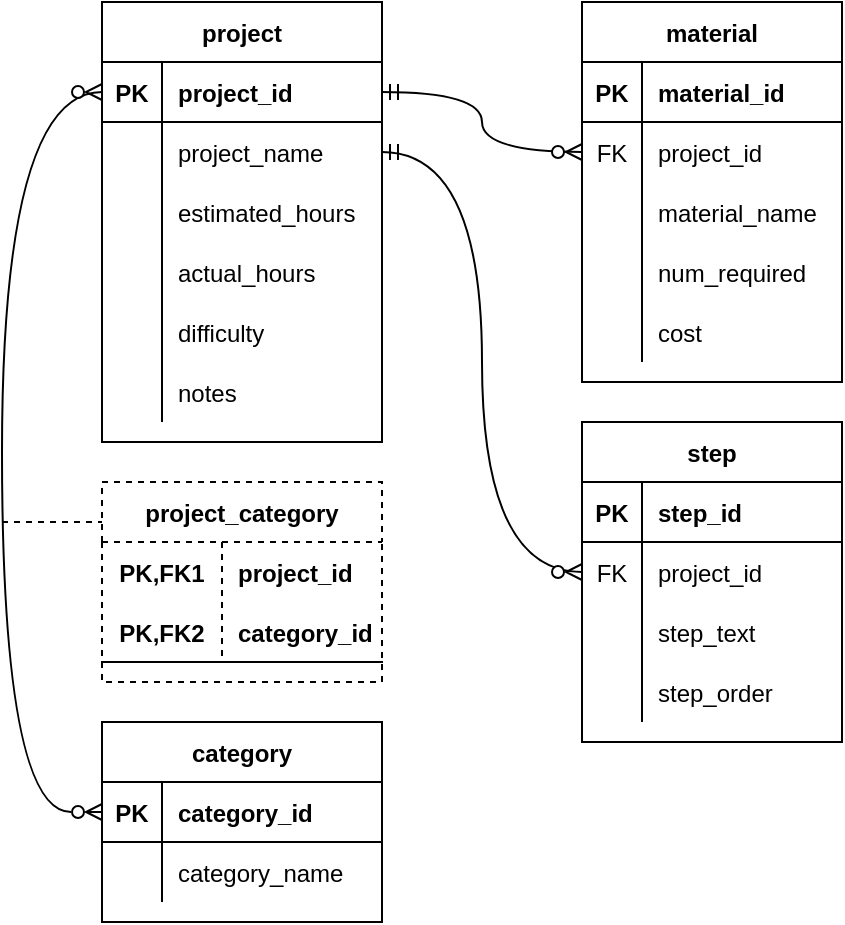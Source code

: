 <mxfile version="20.3.0" type="device"><diagram id="YUNCkG5ifwtEp-NpCFSK" name="Page-1"><mxGraphModel dx="1058" dy="799" grid="1" gridSize="10" guides="1" tooltips="1" connect="1" arrows="1" fold="1" page="1" pageScale="1" pageWidth="850" pageHeight="1100" math="0" shadow="0"><root><mxCell id="0"/><mxCell id="1" parent="0"/><mxCell id="RB7q2g7rn7H3uJNaYirp-1" value="project" style="shape=table;startSize=30;container=1;collapsible=1;childLayout=tableLayout;fixedRows=1;rowLines=0;fontStyle=1;align=center;resizeLast=1;" vertex="1" parent="1"><mxGeometry x="240" y="120" width="140" height="220" as="geometry"/></mxCell><mxCell id="RB7q2g7rn7H3uJNaYirp-2" value="" style="shape=tableRow;horizontal=0;startSize=0;swimlaneHead=0;swimlaneBody=0;fillColor=none;collapsible=0;dropTarget=0;points=[[0,0.5],[1,0.5]];portConstraint=eastwest;top=0;left=0;right=0;bottom=1;" vertex="1" parent="RB7q2g7rn7H3uJNaYirp-1"><mxGeometry y="30" width="140" height="30" as="geometry"/></mxCell><mxCell id="RB7q2g7rn7H3uJNaYirp-3" value="PK" style="shape=partialRectangle;connectable=0;fillColor=none;top=0;left=0;bottom=0;right=0;fontStyle=1;overflow=hidden;" vertex="1" parent="RB7q2g7rn7H3uJNaYirp-2"><mxGeometry width="30" height="30" as="geometry"><mxRectangle width="30" height="30" as="alternateBounds"/></mxGeometry></mxCell><mxCell id="RB7q2g7rn7H3uJNaYirp-4" value="project_id" style="shape=partialRectangle;connectable=0;fillColor=none;top=0;left=0;bottom=0;right=0;align=left;spacingLeft=6;fontStyle=1;overflow=hidden;" vertex="1" parent="RB7q2g7rn7H3uJNaYirp-2"><mxGeometry x="30" width="110" height="30" as="geometry"><mxRectangle width="110" height="30" as="alternateBounds"/></mxGeometry></mxCell><mxCell id="RB7q2g7rn7H3uJNaYirp-5" value="" style="shape=tableRow;horizontal=0;startSize=0;swimlaneHead=0;swimlaneBody=0;fillColor=none;collapsible=0;dropTarget=0;points=[[0,0.5],[1,0.5]];portConstraint=eastwest;top=0;left=0;right=0;bottom=0;" vertex="1" parent="RB7q2g7rn7H3uJNaYirp-1"><mxGeometry y="60" width="140" height="30" as="geometry"/></mxCell><mxCell id="RB7q2g7rn7H3uJNaYirp-6" value="" style="shape=partialRectangle;connectable=0;fillColor=none;top=0;left=0;bottom=0;right=0;editable=1;overflow=hidden;" vertex="1" parent="RB7q2g7rn7H3uJNaYirp-5"><mxGeometry width="30" height="30" as="geometry"><mxRectangle width="30" height="30" as="alternateBounds"/></mxGeometry></mxCell><mxCell id="RB7q2g7rn7H3uJNaYirp-7" value="project_name" style="shape=partialRectangle;connectable=0;fillColor=none;top=0;left=0;bottom=0;right=0;align=left;spacingLeft=6;overflow=hidden;" vertex="1" parent="RB7q2g7rn7H3uJNaYirp-5"><mxGeometry x="30" width="110" height="30" as="geometry"><mxRectangle width="110" height="30" as="alternateBounds"/></mxGeometry></mxCell><mxCell id="RB7q2g7rn7H3uJNaYirp-8" value="" style="shape=tableRow;horizontal=0;startSize=0;swimlaneHead=0;swimlaneBody=0;fillColor=none;collapsible=0;dropTarget=0;points=[[0,0.5],[1,0.5]];portConstraint=eastwest;top=0;left=0;right=0;bottom=0;" vertex="1" parent="RB7q2g7rn7H3uJNaYirp-1"><mxGeometry y="90" width="140" height="30" as="geometry"/></mxCell><mxCell id="RB7q2g7rn7H3uJNaYirp-9" value="" style="shape=partialRectangle;connectable=0;fillColor=none;top=0;left=0;bottom=0;right=0;editable=1;overflow=hidden;" vertex="1" parent="RB7q2g7rn7H3uJNaYirp-8"><mxGeometry width="30" height="30" as="geometry"><mxRectangle width="30" height="30" as="alternateBounds"/></mxGeometry></mxCell><mxCell id="RB7q2g7rn7H3uJNaYirp-10" value="estimated_hours" style="shape=partialRectangle;connectable=0;fillColor=none;top=0;left=0;bottom=0;right=0;align=left;spacingLeft=6;overflow=hidden;" vertex="1" parent="RB7q2g7rn7H3uJNaYirp-8"><mxGeometry x="30" width="110" height="30" as="geometry"><mxRectangle width="110" height="30" as="alternateBounds"/></mxGeometry></mxCell><mxCell id="RB7q2g7rn7H3uJNaYirp-11" value="" style="shape=tableRow;horizontal=0;startSize=0;swimlaneHead=0;swimlaneBody=0;fillColor=none;collapsible=0;dropTarget=0;points=[[0,0.5],[1,0.5]];portConstraint=eastwest;top=0;left=0;right=0;bottom=0;" vertex="1" parent="RB7q2g7rn7H3uJNaYirp-1"><mxGeometry y="120" width="140" height="30" as="geometry"/></mxCell><mxCell id="RB7q2g7rn7H3uJNaYirp-12" value="" style="shape=partialRectangle;connectable=0;fillColor=none;top=0;left=0;bottom=0;right=0;editable=1;overflow=hidden;" vertex="1" parent="RB7q2g7rn7H3uJNaYirp-11"><mxGeometry width="30" height="30" as="geometry"><mxRectangle width="30" height="30" as="alternateBounds"/></mxGeometry></mxCell><mxCell id="RB7q2g7rn7H3uJNaYirp-13" value="actual_hours" style="shape=partialRectangle;connectable=0;fillColor=none;top=0;left=0;bottom=0;right=0;align=left;spacingLeft=6;overflow=hidden;" vertex="1" parent="RB7q2g7rn7H3uJNaYirp-11"><mxGeometry x="30" width="110" height="30" as="geometry"><mxRectangle width="110" height="30" as="alternateBounds"/></mxGeometry></mxCell><mxCell id="RB7q2g7rn7H3uJNaYirp-17" style="shape=tableRow;horizontal=0;startSize=0;swimlaneHead=0;swimlaneBody=0;fillColor=none;collapsible=0;dropTarget=0;points=[[0,0.5],[1,0.5]];portConstraint=eastwest;top=0;left=0;right=0;bottom=0;" vertex="1" parent="RB7q2g7rn7H3uJNaYirp-1"><mxGeometry y="150" width="140" height="30" as="geometry"/></mxCell><mxCell id="RB7q2g7rn7H3uJNaYirp-18" style="shape=partialRectangle;connectable=0;fillColor=none;top=0;left=0;bottom=0;right=0;editable=1;overflow=hidden;" vertex="1" parent="RB7q2g7rn7H3uJNaYirp-17"><mxGeometry width="30" height="30" as="geometry"><mxRectangle width="30" height="30" as="alternateBounds"/></mxGeometry></mxCell><mxCell id="RB7q2g7rn7H3uJNaYirp-19" value="difficulty" style="shape=partialRectangle;connectable=0;fillColor=none;top=0;left=0;bottom=0;right=0;align=left;spacingLeft=6;overflow=hidden;" vertex="1" parent="RB7q2g7rn7H3uJNaYirp-17"><mxGeometry x="30" width="110" height="30" as="geometry"><mxRectangle width="110" height="30" as="alternateBounds"/></mxGeometry></mxCell><mxCell id="RB7q2g7rn7H3uJNaYirp-14" style="shape=tableRow;horizontal=0;startSize=0;swimlaneHead=0;swimlaneBody=0;fillColor=none;collapsible=0;dropTarget=0;points=[[0,0.5],[1,0.5]];portConstraint=eastwest;top=0;left=0;right=0;bottom=0;" vertex="1" parent="RB7q2g7rn7H3uJNaYirp-1"><mxGeometry y="180" width="140" height="30" as="geometry"/></mxCell><mxCell id="RB7q2g7rn7H3uJNaYirp-15" style="shape=partialRectangle;connectable=0;fillColor=none;top=0;left=0;bottom=0;right=0;editable=1;overflow=hidden;" vertex="1" parent="RB7q2g7rn7H3uJNaYirp-14"><mxGeometry width="30" height="30" as="geometry"><mxRectangle width="30" height="30" as="alternateBounds"/></mxGeometry></mxCell><mxCell id="RB7q2g7rn7H3uJNaYirp-16" value="notes" style="shape=partialRectangle;connectable=0;fillColor=none;top=0;left=0;bottom=0;right=0;align=left;spacingLeft=6;overflow=hidden;" vertex="1" parent="RB7q2g7rn7H3uJNaYirp-14"><mxGeometry x="30" width="110" height="30" as="geometry"><mxRectangle width="110" height="30" as="alternateBounds"/></mxGeometry></mxCell><mxCell id="RB7q2g7rn7H3uJNaYirp-20" value="material" style="shape=table;startSize=30;container=1;collapsible=1;childLayout=tableLayout;fixedRows=1;rowLines=0;fontStyle=1;align=center;resizeLast=1;" vertex="1" parent="1"><mxGeometry x="480" y="120" width="130" height="190" as="geometry"/></mxCell><mxCell id="RB7q2g7rn7H3uJNaYirp-21" value="" style="shape=tableRow;horizontal=0;startSize=0;swimlaneHead=0;swimlaneBody=0;fillColor=none;collapsible=0;dropTarget=0;points=[[0,0.5],[1,0.5]];portConstraint=eastwest;top=0;left=0;right=0;bottom=1;" vertex="1" parent="RB7q2g7rn7H3uJNaYirp-20"><mxGeometry y="30" width="130" height="30" as="geometry"/></mxCell><mxCell id="RB7q2g7rn7H3uJNaYirp-22" value="PK" style="shape=partialRectangle;connectable=0;fillColor=none;top=0;left=0;bottom=0;right=0;fontStyle=1;overflow=hidden;" vertex="1" parent="RB7q2g7rn7H3uJNaYirp-21"><mxGeometry width="30" height="30" as="geometry"><mxRectangle width="30" height="30" as="alternateBounds"/></mxGeometry></mxCell><mxCell id="RB7q2g7rn7H3uJNaYirp-23" value="material_id" style="shape=partialRectangle;connectable=0;fillColor=none;top=0;left=0;bottom=0;right=0;align=left;spacingLeft=6;fontStyle=1;overflow=hidden;" vertex="1" parent="RB7q2g7rn7H3uJNaYirp-21"><mxGeometry x="30" width="100" height="30" as="geometry"><mxRectangle width="100" height="30" as="alternateBounds"/></mxGeometry></mxCell><mxCell id="RB7q2g7rn7H3uJNaYirp-24" value="" style="shape=tableRow;horizontal=0;startSize=0;swimlaneHead=0;swimlaneBody=0;fillColor=none;collapsible=0;dropTarget=0;points=[[0,0.5],[1,0.5]];portConstraint=eastwest;top=0;left=0;right=0;bottom=0;" vertex="1" parent="RB7q2g7rn7H3uJNaYirp-20"><mxGeometry y="60" width="130" height="30" as="geometry"/></mxCell><mxCell id="RB7q2g7rn7H3uJNaYirp-25" value="FK" style="shape=partialRectangle;connectable=0;fillColor=none;top=0;left=0;bottom=0;right=0;editable=1;overflow=hidden;" vertex="1" parent="RB7q2g7rn7H3uJNaYirp-24"><mxGeometry width="30" height="30" as="geometry"><mxRectangle width="30" height="30" as="alternateBounds"/></mxGeometry></mxCell><mxCell id="RB7q2g7rn7H3uJNaYirp-26" value="project_id" style="shape=partialRectangle;connectable=0;fillColor=none;top=0;left=0;bottom=0;right=0;align=left;spacingLeft=6;overflow=hidden;" vertex="1" parent="RB7q2g7rn7H3uJNaYirp-24"><mxGeometry x="30" width="100" height="30" as="geometry"><mxRectangle width="100" height="30" as="alternateBounds"/></mxGeometry></mxCell><mxCell id="RB7q2g7rn7H3uJNaYirp-27" value="" style="shape=tableRow;horizontal=0;startSize=0;swimlaneHead=0;swimlaneBody=0;fillColor=none;collapsible=0;dropTarget=0;points=[[0,0.5],[1,0.5]];portConstraint=eastwest;top=0;left=0;right=0;bottom=0;" vertex="1" parent="RB7q2g7rn7H3uJNaYirp-20"><mxGeometry y="90" width="130" height="30" as="geometry"/></mxCell><mxCell id="RB7q2g7rn7H3uJNaYirp-28" value="" style="shape=partialRectangle;connectable=0;fillColor=none;top=0;left=0;bottom=0;right=0;editable=1;overflow=hidden;" vertex="1" parent="RB7q2g7rn7H3uJNaYirp-27"><mxGeometry width="30" height="30" as="geometry"><mxRectangle width="30" height="30" as="alternateBounds"/></mxGeometry></mxCell><mxCell id="RB7q2g7rn7H3uJNaYirp-29" value="material_name" style="shape=partialRectangle;connectable=0;fillColor=none;top=0;left=0;bottom=0;right=0;align=left;spacingLeft=6;overflow=hidden;" vertex="1" parent="RB7q2g7rn7H3uJNaYirp-27"><mxGeometry x="30" width="100" height="30" as="geometry"><mxRectangle width="100" height="30" as="alternateBounds"/></mxGeometry></mxCell><mxCell id="RB7q2g7rn7H3uJNaYirp-30" value="" style="shape=tableRow;horizontal=0;startSize=0;swimlaneHead=0;swimlaneBody=0;fillColor=none;collapsible=0;dropTarget=0;points=[[0,0.5],[1,0.5]];portConstraint=eastwest;top=0;left=0;right=0;bottom=0;" vertex="1" parent="RB7q2g7rn7H3uJNaYirp-20"><mxGeometry y="120" width="130" height="30" as="geometry"/></mxCell><mxCell id="RB7q2g7rn7H3uJNaYirp-31" value="" style="shape=partialRectangle;connectable=0;fillColor=none;top=0;left=0;bottom=0;right=0;editable=1;overflow=hidden;" vertex="1" parent="RB7q2g7rn7H3uJNaYirp-30"><mxGeometry width="30" height="30" as="geometry"><mxRectangle width="30" height="30" as="alternateBounds"/></mxGeometry></mxCell><mxCell id="RB7q2g7rn7H3uJNaYirp-32" value="num_required" style="shape=partialRectangle;connectable=0;fillColor=none;top=0;left=0;bottom=0;right=0;align=left;spacingLeft=6;overflow=hidden;" vertex="1" parent="RB7q2g7rn7H3uJNaYirp-30"><mxGeometry x="30" width="100" height="30" as="geometry"><mxRectangle width="100" height="30" as="alternateBounds"/></mxGeometry></mxCell><mxCell id="RB7q2g7rn7H3uJNaYirp-33" style="shape=tableRow;horizontal=0;startSize=0;swimlaneHead=0;swimlaneBody=0;fillColor=none;collapsible=0;dropTarget=0;points=[[0,0.5],[1,0.5]];portConstraint=eastwest;top=0;left=0;right=0;bottom=0;" vertex="1" parent="RB7q2g7rn7H3uJNaYirp-20"><mxGeometry y="150" width="130" height="30" as="geometry"/></mxCell><mxCell id="RB7q2g7rn7H3uJNaYirp-34" style="shape=partialRectangle;connectable=0;fillColor=none;top=0;left=0;bottom=0;right=0;editable=1;overflow=hidden;" vertex="1" parent="RB7q2g7rn7H3uJNaYirp-33"><mxGeometry width="30" height="30" as="geometry"><mxRectangle width="30" height="30" as="alternateBounds"/></mxGeometry></mxCell><mxCell id="RB7q2g7rn7H3uJNaYirp-35" value="cost" style="shape=partialRectangle;connectable=0;fillColor=none;top=0;left=0;bottom=0;right=0;align=left;spacingLeft=6;overflow=hidden;" vertex="1" parent="RB7q2g7rn7H3uJNaYirp-33"><mxGeometry x="30" width="100" height="30" as="geometry"><mxRectangle width="100" height="30" as="alternateBounds"/></mxGeometry></mxCell><mxCell id="RB7q2g7rn7H3uJNaYirp-36" value="step" style="shape=table;startSize=30;container=1;collapsible=1;childLayout=tableLayout;fixedRows=1;rowLines=0;fontStyle=1;align=center;resizeLast=1;" vertex="1" parent="1"><mxGeometry x="480" y="330" width="130" height="160" as="geometry"/></mxCell><mxCell id="RB7q2g7rn7H3uJNaYirp-37" value="" style="shape=tableRow;horizontal=0;startSize=0;swimlaneHead=0;swimlaneBody=0;fillColor=none;collapsible=0;dropTarget=0;points=[[0,0.5],[1,0.5]];portConstraint=eastwest;top=0;left=0;right=0;bottom=1;" vertex="1" parent="RB7q2g7rn7H3uJNaYirp-36"><mxGeometry y="30" width="130" height="30" as="geometry"/></mxCell><mxCell id="RB7q2g7rn7H3uJNaYirp-38" value="PK" style="shape=partialRectangle;connectable=0;fillColor=none;top=0;left=0;bottom=0;right=0;fontStyle=1;overflow=hidden;" vertex="1" parent="RB7q2g7rn7H3uJNaYirp-37"><mxGeometry width="30" height="30" as="geometry"><mxRectangle width="30" height="30" as="alternateBounds"/></mxGeometry></mxCell><mxCell id="RB7q2g7rn7H3uJNaYirp-39" value="step_id" style="shape=partialRectangle;connectable=0;fillColor=none;top=0;left=0;bottom=0;right=0;align=left;spacingLeft=6;fontStyle=1;overflow=hidden;" vertex="1" parent="RB7q2g7rn7H3uJNaYirp-37"><mxGeometry x="30" width="100" height="30" as="geometry"><mxRectangle width="100" height="30" as="alternateBounds"/></mxGeometry></mxCell><mxCell id="RB7q2g7rn7H3uJNaYirp-40" value="" style="shape=tableRow;horizontal=0;startSize=0;swimlaneHead=0;swimlaneBody=0;fillColor=none;collapsible=0;dropTarget=0;points=[[0,0.5],[1,0.5]];portConstraint=eastwest;top=0;left=0;right=0;bottom=0;" vertex="1" parent="RB7q2g7rn7H3uJNaYirp-36"><mxGeometry y="60" width="130" height="30" as="geometry"/></mxCell><mxCell id="RB7q2g7rn7H3uJNaYirp-41" value="FK" style="shape=partialRectangle;connectable=0;fillColor=none;top=0;left=0;bottom=0;right=0;editable=1;overflow=hidden;" vertex="1" parent="RB7q2g7rn7H3uJNaYirp-40"><mxGeometry width="30" height="30" as="geometry"><mxRectangle width="30" height="30" as="alternateBounds"/></mxGeometry></mxCell><mxCell id="RB7q2g7rn7H3uJNaYirp-42" value="project_id" style="shape=partialRectangle;connectable=0;fillColor=none;top=0;left=0;bottom=0;right=0;align=left;spacingLeft=6;overflow=hidden;" vertex="1" parent="RB7q2g7rn7H3uJNaYirp-40"><mxGeometry x="30" width="100" height="30" as="geometry"><mxRectangle width="100" height="30" as="alternateBounds"/></mxGeometry></mxCell><mxCell id="RB7q2g7rn7H3uJNaYirp-43" value="" style="shape=tableRow;horizontal=0;startSize=0;swimlaneHead=0;swimlaneBody=0;fillColor=none;collapsible=0;dropTarget=0;points=[[0,0.5],[1,0.5]];portConstraint=eastwest;top=0;left=0;right=0;bottom=0;" vertex="1" parent="RB7q2g7rn7H3uJNaYirp-36"><mxGeometry y="90" width="130" height="30" as="geometry"/></mxCell><mxCell id="RB7q2g7rn7H3uJNaYirp-44" value="" style="shape=partialRectangle;connectable=0;fillColor=none;top=0;left=0;bottom=0;right=0;editable=1;overflow=hidden;" vertex="1" parent="RB7q2g7rn7H3uJNaYirp-43"><mxGeometry width="30" height="30" as="geometry"><mxRectangle width="30" height="30" as="alternateBounds"/></mxGeometry></mxCell><mxCell id="RB7q2g7rn7H3uJNaYirp-45" value="step_text" style="shape=partialRectangle;connectable=0;fillColor=none;top=0;left=0;bottom=0;right=0;align=left;spacingLeft=6;overflow=hidden;" vertex="1" parent="RB7q2g7rn7H3uJNaYirp-43"><mxGeometry x="30" width="100" height="30" as="geometry"><mxRectangle width="100" height="30" as="alternateBounds"/></mxGeometry></mxCell><mxCell id="RB7q2g7rn7H3uJNaYirp-46" value="" style="shape=tableRow;horizontal=0;startSize=0;swimlaneHead=0;swimlaneBody=0;fillColor=none;collapsible=0;dropTarget=0;points=[[0,0.5],[1,0.5]];portConstraint=eastwest;top=0;left=0;right=0;bottom=0;" vertex="1" parent="RB7q2g7rn7H3uJNaYirp-36"><mxGeometry y="120" width="130" height="30" as="geometry"/></mxCell><mxCell id="RB7q2g7rn7H3uJNaYirp-47" value="" style="shape=partialRectangle;connectable=0;fillColor=none;top=0;left=0;bottom=0;right=0;editable=1;overflow=hidden;" vertex="1" parent="RB7q2g7rn7H3uJNaYirp-46"><mxGeometry width="30" height="30" as="geometry"><mxRectangle width="30" height="30" as="alternateBounds"/></mxGeometry></mxCell><mxCell id="RB7q2g7rn7H3uJNaYirp-48" value="step_order" style="shape=partialRectangle;connectable=0;fillColor=none;top=0;left=0;bottom=0;right=0;align=left;spacingLeft=6;overflow=hidden;" vertex="1" parent="RB7q2g7rn7H3uJNaYirp-46"><mxGeometry x="30" width="100" height="30" as="geometry"><mxRectangle width="100" height="30" as="alternateBounds"/></mxGeometry></mxCell><mxCell id="RB7q2g7rn7H3uJNaYirp-49" value="category" style="shape=table;startSize=30;container=1;collapsible=1;childLayout=tableLayout;fixedRows=1;rowLines=0;fontStyle=1;align=center;resizeLast=1;" vertex="1" parent="1"><mxGeometry x="240" y="480" width="140" height="100" as="geometry"/></mxCell><mxCell id="RB7q2g7rn7H3uJNaYirp-50" value="" style="shape=tableRow;horizontal=0;startSize=0;swimlaneHead=0;swimlaneBody=0;fillColor=none;collapsible=0;dropTarget=0;points=[[0,0.5],[1,0.5]];portConstraint=eastwest;top=0;left=0;right=0;bottom=1;" vertex="1" parent="RB7q2g7rn7H3uJNaYirp-49"><mxGeometry y="30" width="140" height="30" as="geometry"/></mxCell><mxCell id="RB7q2g7rn7H3uJNaYirp-51" value="PK" style="shape=partialRectangle;connectable=0;fillColor=none;top=0;left=0;bottom=0;right=0;fontStyle=1;overflow=hidden;" vertex="1" parent="RB7q2g7rn7H3uJNaYirp-50"><mxGeometry width="30" height="30" as="geometry"><mxRectangle width="30" height="30" as="alternateBounds"/></mxGeometry></mxCell><mxCell id="RB7q2g7rn7H3uJNaYirp-52" value="category_id" style="shape=partialRectangle;connectable=0;fillColor=none;top=0;left=0;bottom=0;right=0;align=left;spacingLeft=6;fontStyle=1;overflow=hidden;" vertex="1" parent="RB7q2g7rn7H3uJNaYirp-50"><mxGeometry x="30" width="110" height="30" as="geometry"><mxRectangle width="110" height="30" as="alternateBounds"/></mxGeometry></mxCell><mxCell id="RB7q2g7rn7H3uJNaYirp-53" value="" style="shape=tableRow;horizontal=0;startSize=0;swimlaneHead=0;swimlaneBody=0;fillColor=none;collapsible=0;dropTarget=0;points=[[0,0.5],[1,0.5]];portConstraint=eastwest;top=0;left=0;right=0;bottom=0;" vertex="1" parent="RB7q2g7rn7H3uJNaYirp-49"><mxGeometry y="60" width="140" height="30" as="geometry"/></mxCell><mxCell id="RB7q2g7rn7H3uJNaYirp-54" value="" style="shape=partialRectangle;connectable=0;fillColor=none;top=0;left=0;bottom=0;right=0;editable=1;overflow=hidden;" vertex="1" parent="RB7q2g7rn7H3uJNaYirp-53"><mxGeometry width="30" height="30" as="geometry"><mxRectangle width="30" height="30" as="alternateBounds"/></mxGeometry></mxCell><mxCell id="RB7q2g7rn7H3uJNaYirp-55" value="category_name" style="shape=partialRectangle;connectable=0;fillColor=none;top=0;left=0;bottom=0;right=0;align=left;spacingLeft=6;overflow=hidden;" vertex="1" parent="RB7q2g7rn7H3uJNaYirp-53"><mxGeometry x="30" width="110" height="30" as="geometry"><mxRectangle width="110" height="30" as="alternateBounds"/></mxGeometry></mxCell><mxCell id="RB7q2g7rn7H3uJNaYirp-62" value="project_category" style="shape=table;startSize=30;container=1;collapsible=1;childLayout=tableLayout;fixedRows=1;rowLines=0;fontStyle=1;align=center;resizeLast=1;dashed=1;" vertex="1" parent="1"><mxGeometry x="240" y="360" width="140" height="100" as="geometry"/></mxCell><mxCell id="RB7q2g7rn7H3uJNaYirp-63" value="" style="shape=tableRow;horizontal=0;startSize=0;swimlaneHead=0;swimlaneBody=0;fillColor=none;collapsible=0;dropTarget=0;points=[[0,0.5],[1,0.5]];portConstraint=eastwest;top=0;left=0;right=0;bottom=0;" vertex="1" parent="RB7q2g7rn7H3uJNaYirp-62"><mxGeometry y="30" width="140" height="30" as="geometry"/></mxCell><mxCell id="RB7q2g7rn7H3uJNaYirp-64" value="PK,FK1" style="shape=partialRectangle;connectable=0;fillColor=none;top=0;left=0;bottom=0;right=0;fontStyle=1;overflow=hidden;" vertex="1" parent="RB7q2g7rn7H3uJNaYirp-63"><mxGeometry width="60" height="30" as="geometry"><mxRectangle width="60" height="30" as="alternateBounds"/></mxGeometry></mxCell><mxCell id="RB7q2g7rn7H3uJNaYirp-65" value="project_id" style="shape=partialRectangle;connectable=0;fillColor=none;top=0;left=0;bottom=0;right=0;align=left;spacingLeft=6;fontStyle=1;overflow=hidden;" vertex="1" parent="RB7q2g7rn7H3uJNaYirp-63"><mxGeometry x="60" width="80" height="30" as="geometry"><mxRectangle width="80" height="30" as="alternateBounds"/></mxGeometry></mxCell><mxCell id="RB7q2g7rn7H3uJNaYirp-66" value="" style="shape=tableRow;horizontal=0;startSize=0;swimlaneHead=0;swimlaneBody=0;fillColor=none;collapsible=0;dropTarget=0;points=[[0,0.5],[1,0.5]];portConstraint=eastwest;top=0;left=0;right=0;bottom=1;" vertex="1" parent="RB7q2g7rn7H3uJNaYirp-62"><mxGeometry y="60" width="140" height="30" as="geometry"/></mxCell><mxCell id="RB7q2g7rn7H3uJNaYirp-67" value="PK,FK2" style="shape=partialRectangle;connectable=0;fillColor=none;top=0;left=0;bottom=0;right=0;fontStyle=1;overflow=hidden;" vertex="1" parent="RB7q2g7rn7H3uJNaYirp-66"><mxGeometry width="60" height="30" as="geometry"><mxRectangle width="60" height="30" as="alternateBounds"/></mxGeometry></mxCell><mxCell id="RB7q2g7rn7H3uJNaYirp-68" value="category_id" style="shape=partialRectangle;connectable=0;fillColor=none;top=0;left=0;bottom=0;right=0;align=left;spacingLeft=6;fontStyle=1;overflow=hidden;" vertex="1" parent="RB7q2g7rn7H3uJNaYirp-66"><mxGeometry x="60" width="80" height="30" as="geometry"><mxRectangle width="80" height="30" as="alternateBounds"/></mxGeometry></mxCell><mxCell id="RB7q2g7rn7H3uJNaYirp-75" value="" style="fontSize=12;html=1;endArrow=ERzeroToMany;endFill=1;rounded=0;entryX=0;entryY=0.5;entryDx=0;entryDy=0;exitX=0;exitY=0.5;exitDx=0;exitDy=0;edgeStyle=orthogonalEdgeStyle;curved=1;startArrow=ERzeroToMany;startFill=0;" edge="1" parent="1" source="RB7q2g7rn7H3uJNaYirp-50" target="RB7q2g7rn7H3uJNaYirp-2"><mxGeometry width="100" height="100" relative="1" as="geometry"><mxPoint x="130" y="260" as="sourcePoint"/><mxPoint x="230" y="160" as="targetPoint"/><Array as="points"><mxPoint x="190" y="525"/><mxPoint x="190" y="165"/></Array></mxGeometry></mxCell><mxCell id="RB7q2g7rn7H3uJNaYirp-76" value="" style="endArrow=none;html=1;rounded=0;dashed=1;" edge="1" parent="1"><mxGeometry relative="1" as="geometry"><mxPoint x="190" y="380" as="sourcePoint"/><mxPoint x="240" y="380" as="targetPoint"/></mxGeometry></mxCell><mxCell id="RB7q2g7rn7H3uJNaYirp-77" value="" style="edgeStyle=orthogonalEdgeStyle;fontSize=12;html=1;endArrow=ERzeroToMany;endFill=1;rounded=0;entryX=0;entryY=0.5;entryDx=0;entryDy=0;exitX=1;exitY=0.5;exitDx=0;exitDy=0;startArrow=ERmandOne;startFill=0;curved=1;" edge="1" parent="1" source="RB7q2g7rn7H3uJNaYirp-2" target="RB7q2g7rn7H3uJNaYirp-24"><mxGeometry width="100" height="100" relative="1" as="geometry"><mxPoint x="380" y="280" as="sourcePoint"/><mxPoint x="480" y="180" as="targetPoint"/></mxGeometry></mxCell><mxCell id="RB7q2g7rn7H3uJNaYirp-78" value="" style="edgeStyle=orthogonalEdgeStyle;fontSize=12;html=1;endArrow=ERzeroToMany;endFill=1;rounded=0;entryX=0;entryY=0.5;entryDx=0;entryDy=0;exitX=1;exitY=0.5;exitDx=0;exitDy=0;startArrow=ERmandOne;startFill=0;curved=1;" edge="1" parent="1" source="RB7q2g7rn7H3uJNaYirp-5" target="RB7q2g7rn7H3uJNaYirp-40"><mxGeometry width="100" height="100" relative="1" as="geometry"><mxPoint x="380" y="200" as="sourcePoint"/><mxPoint x="480" y="230" as="targetPoint"/></mxGeometry></mxCell></root></mxGraphModel></diagram></mxfile>